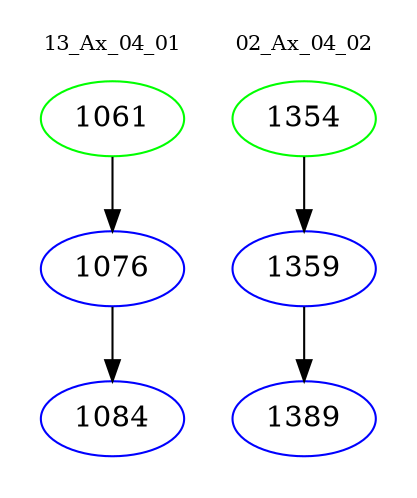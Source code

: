 digraph{
subgraph cluster_0 {
color = white
label = "13_Ax_04_01";
fontsize=10;
T0_1061 [label="1061", color="green"]
T0_1061 -> T0_1076 [color="black"]
T0_1076 [label="1076", color="blue"]
T0_1076 -> T0_1084 [color="black"]
T0_1084 [label="1084", color="blue"]
}
subgraph cluster_1 {
color = white
label = "02_Ax_04_02";
fontsize=10;
T1_1354 [label="1354", color="green"]
T1_1354 -> T1_1359 [color="black"]
T1_1359 [label="1359", color="blue"]
T1_1359 -> T1_1389 [color="black"]
T1_1389 [label="1389", color="blue"]
}
}
